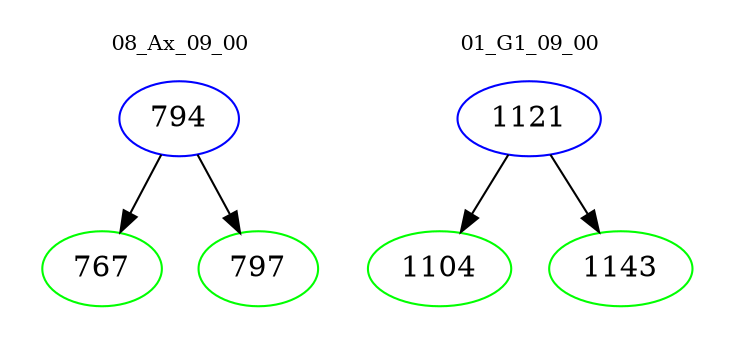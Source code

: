digraph{
subgraph cluster_0 {
color = white
label = "08_Ax_09_00";
fontsize=10;
T0_794 [label="794", color="blue"]
T0_794 -> T0_767 [color="black"]
T0_767 [label="767", color="green"]
T0_794 -> T0_797 [color="black"]
T0_797 [label="797", color="green"]
}
subgraph cluster_1 {
color = white
label = "01_G1_09_00";
fontsize=10;
T1_1121 [label="1121", color="blue"]
T1_1121 -> T1_1104 [color="black"]
T1_1104 [label="1104", color="green"]
T1_1121 -> T1_1143 [color="black"]
T1_1143 [label="1143", color="green"]
}
}
